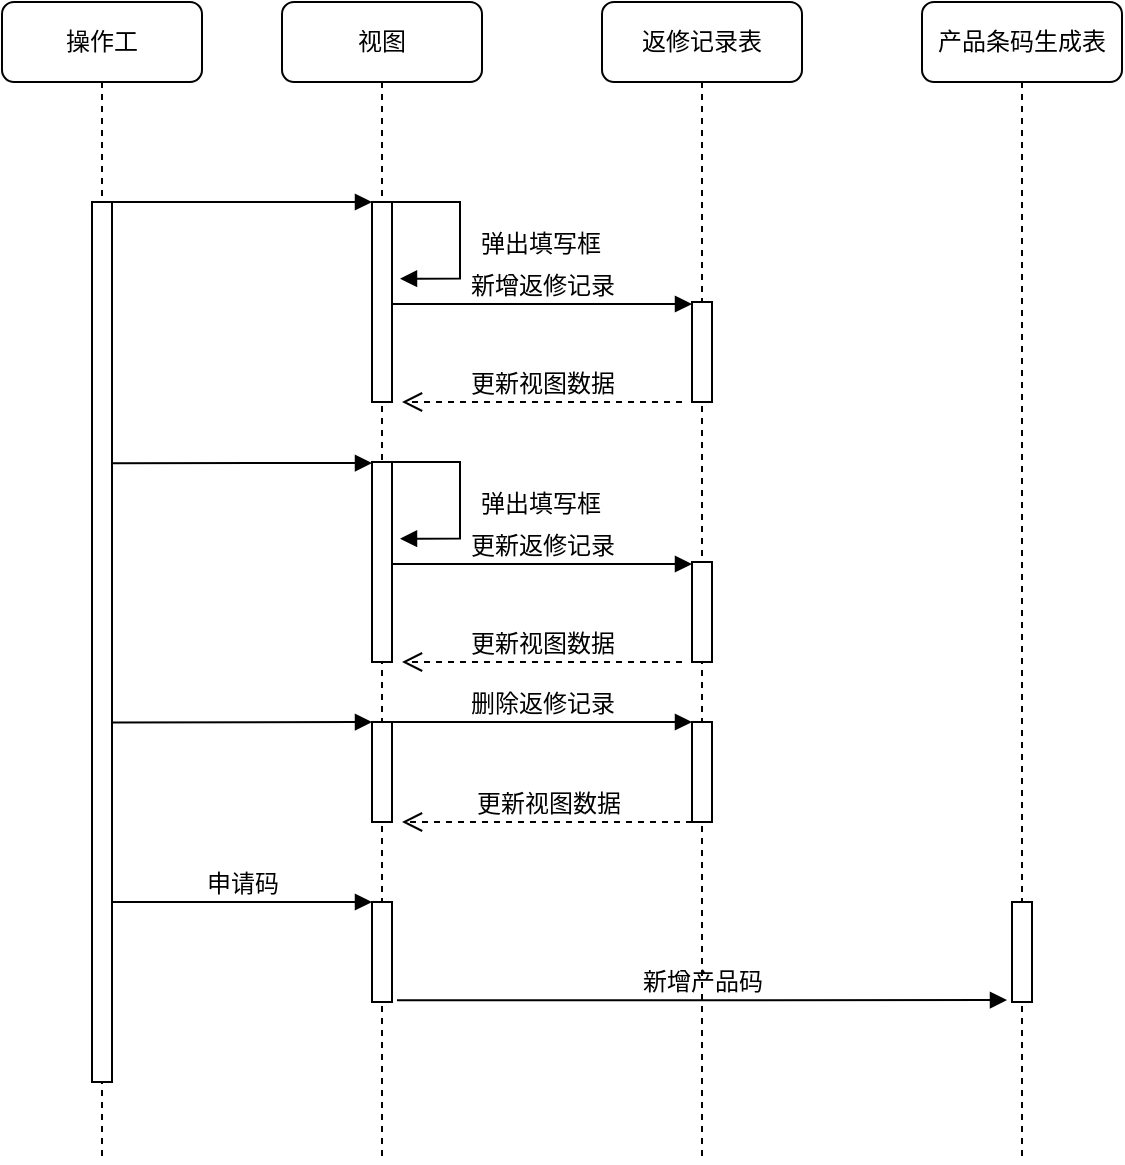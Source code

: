 <mxfile version="14.8.3" type="github">
  <diagram name="Page-1" id="13e1069c-82ec-6db2-03f1-153e76fe0fe0">
    <mxGraphModel dx="1221" dy="688" grid="1" gridSize="10" guides="1" tooltips="1" connect="1" arrows="1" fold="1" page="1" pageScale="1" pageWidth="1100" pageHeight="850" background="none" math="0" shadow="0">
      <root>
        <mxCell id="0" />
        <mxCell id="1" parent="0" />
        <mxCell id="7baba1c4bc27f4b0-2" value="视图&lt;font class=&quot;cyxy-trs-target&quot; style=&quot;display: none&quot;&gt; View&lt;/font&gt;" style="shape=umlLifeline;perimeter=lifelinePerimeter;whiteSpace=wrap;html=1;container=1;collapsible=0;recursiveResize=0;outlineConnect=0;rounded=1;shadow=0;comic=0;labelBackgroundColor=none;strokeWidth=1;fontFamily=Verdana;fontSize=12;align=center;" parent="1" vertex="1">
          <mxGeometry x="240" y="80" width="100" height="580" as="geometry" />
        </mxCell>
        <mxCell id="7baba1c4bc27f4b0-10" value="" style="html=1;points=[];perimeter=orthogonalPerimeter;rounded=0;shadow=0;comic=0;labelBackgroundColor=none;strokeWidth=1;fontFamily=Verdana;fontSize=12;align=center;" parent="7baba1c4bc27f4b0-2" vertex="1">
          <mxGeometry x="45" y="100" width="10" height="100" as="geometry" />
        </mxCell>
        <mxCell id="7baba1c4bc27f4b0-3" value="返修记录表&lt;br&gt;&lt;font class=&quot;cyxy-trs-target&quot; style=&quot;display: none&quot;&gt; : Object&lt;/font&gt;&lt;font class=&quot;cyxy-trs-target&quot; style=&quot;display: none&quot;&gt; : Object&lt;/font&gt;" style="shape=umlLifeline;perimeter=lifelinePerimeter;whiteSpace=wrap;html=1;container=1;collapsible=0;recursiveResize=0;outlineConnect=0;rounded=1;shadow=0;comic=0;labelBackgroundColor=none;strokeWidth=1;fontFamily=Verdana;fontSize=12;align=center;" parent="1" vertex="1">
          <mxGeometry x="400" y="80" width="100" height="580" as="geometry" />
        </mxCell>
        <mxCell id="7baba1c4bc27f4b0-13" value="" style="html=1;points=[];perimeter=orthogonalPerimeter;rounded=0;shadow=0;comic=0;labelBackgroundColor=none;strokeWidth=1;fontFamily=Verdana;fontSize=12;align=center;" parent="7baba1c4bc27f4b0-3" vertex="1">
          <mxGeometry x="45" y="150" width="10" height="50" as="geometry" />
        </mxCell>
        <mxCell id="7baba1c4bc27f4b0-8" value="操作工&lt;font class=&quot;cyxy-trs-target&quot; style=&quot;display: none&quot;&gt; : Object&lt;/font&gt;" style="shape=umlLifeline;perimeter=lifelinePerimeter;whiteSpace=wrap;html=1;container=1;collapsible=0;recursiveResize=0;outlineConnect=0;rounded=1;shadow=0;comic=0;labelBackgroundColor=none;strokeWidth=1;fontFamily=Verdana;fontSize=12;align=center;" parent="1" vertex="1">
          <mxGeometry x="100" y="80" width="100" height="580" as="geometry" />
        </mxCell>
        <mxCell id="7baba1c4bc27f4b0-9" value="" style="html=1;points=[];perimeter=orthogonalPerimeter;rounded=0;shadow=0;comic=0;labelBackgroundColor=none;strokeWidth=1;fontFamily=Verdana;fontSize=12;align=center;" parent="7baba1c4bc27f4b0-8" vertex="1">
          <mxGeometry x="45" y="100" width="10" height="440" as="geometry" />
        </mxCell>
        <mxCell id="7baba1c4bc27f4b0-11" value="" style="html=1;verticalAlign=bottom;endArrow=block;entryX=0;entryY=0;labelBackgroundColor=none;fontFamily=Verdana;fontSize=12;edgeStyle=elbowEdgeStyle;elbow=vertical;" parent="1" source="7baba1c4bc27f4b0-9" target="7baba1c4bc27f4b0-10" edge="1">
          <mxGeometry relative="1" as="geometry">
            <mxPoint x="220" y="190" as="sourcePoint" />
          </mxGeometry>
        </mxCell>
        <mxCell id="7baba1c4bc27f4b0-14" value="新增返修记录" style="html=1;verticalAlign=bottom;endArrow=block;entryX=0;entryY=0;labelBackgroundColor=none;fontFamily=Verdana;fontSize=12;edgeStyle=elbowEdgeStyle;elbow=vertical;" parent="1" edge="1">
          <mxGeometry relative="1" as="geometry">
            <mxPoint x="295" y="231" as="sourcePoint" />
            <mxPoint x="445" y="231.0" as="targetPoint" />
          </mxGeometry>
        </mxCell>
        <mxCell id="7baba1c4bc27f4b0-39" value="&lt;font style=&quot;vertical-align: inherit&quot;&gt;&lt;font style=&quot;vertical-align: inherit&quot;&gt;弹出填写框&lt;/font&gt;&lt;/font&gt;" style="html=1;verticalAlign=bottom;endArrow=block;labelBackgroundColor=none;fontFamily=Verdana;fontSize=12;elbow=vertical;edgeStyle=orthogonalEdgeStyle;entryX=1;entryY=0.286;entryPerimeter=0;exitX=1.038;exitY=0.345;exitPerimeter=0;rounded=0;" parent="1" edge="1">
          <mxGeometry x="0.259" y="40" relative="1" as="geometry">
            <mxPoint x="294.003" y="180" as="sourcePoint" />
            <mxPoint x="299.003" y="218.333" as="targetPoint" />
            <Array as="points">
              <mxPoint x="329" y="180" />
              <mxPoint x="329" y="218" />
            </Array>
            <mxPoint as="offset" />
          </mxGeometry>
        </mxCell>
        <mxCell id="lz0egVpSMZOVrn9CBb7F-2" value="更新视图数据" style="html=1;verticalAlign=bottom;endArrow=open;dashed=1;endSize=8;labelBackgroundColor=none;fontFamily=Verdana;fontSize=12;edgeStyle=elbowEdgeStyle;elbow=vertical;" edge="1" parent="1">
          <mxGeometry relative="1" as="geometry">
            <mxPoint x="300" y="280" as="targetPoint" />
            <Array as="points">
              <mxPoint x="395" y="280" />
              <mxPoint x="385" y="280" />
              <mxPoint x="415" y="280" />
            </Array>
            <mxPoint x="440" y="280" as="sourcePoint" />
          </mxGeometry>
        </mxCell>
        <mxCell id="lz0egVpSMZOVrn9CBb7F-4" value="" style="html=1;points=[];perimeter=orthogonalPerimeter;rounded=0;shadow=0;comic=0;labelBackgroundColor=none;strokeWidth=1;fontFamily=Verdana;fontSize=12;align=center;" vertex="1" parent="1">
          <mxGeometry x="285" y="310" width="10" height="100" as="geometry" />
        </mxCell>
        <mxCell id="lz0egVpSMZOVrn9CBb7F-5" value="" style="html=1;points=[];perimeter=orthogonalPerimeter;rounded=0;shadow=0;comic=0;labelBackgroundColor=none;strokeWidth=1;fontFamily=Verdana;fontSize=12;align=center;" vertex="1" parent="1">
          <mxGeometry x="445" y="360" width="10" height="50" as="geometry" />
        </mxCell>
        <mxCell id="lz0egVpSMZOVrn9CBb7F-6" value="更新返修记录" style="html=1;verticalAlign=bottom;endArrow=block;entryX=0;entryY=0;labelBackgroundColor=none;fontFamily=Verdana;fontSize=12;edgeStyle=elbowEdgeStyle;elbow=vertical;" edge="1" parent="1">
          <mxGeometry relative="1" as="geometry">
            <mxPoint x="295" y="361" as="sourcePoint" />
            <mxPoint x="445" y="361.0" as="targetPoint" />
          </mxGeometry>
        </mxCell>
        <mxCell id="lz0egVpSMZOVrn9CBb7F-7" value="&lt;font style=&quot;vertical-align: inherit&quot;&gt;&lt;font style=&quot;vertical-align: inherit&quot;&gt;弹出填写框&lt;/font&gt;&lt;/font&gt;" style="html=1;verticalAlign=bottom;endArrow=block;labelBackgroundColor=none;fontFamily=Verdana;fontSize=12;elbow=vertical;edgeStyle=orthogonalEdgeStyle;entryX=1;entryY=0.286;entryPerimeter=0;exitX=1.038;exitY=0.345;exitPerimeter=0;rounded=0;" edge="1" parent="1">
          <mxGeometry x="0.259" y="40" relative="1" as="geometry">
            <mxPoint x="294.003" y="310" as="sourcePoint" />
            <mxPoint x="299.003" y="348.333" as="targetPoint" />
            <Array as="points">
              <mxPoint x="329" y="310" />
              <mxPoint x="329" y="348" />
            </Array>
            <mxPoint as="offset" />
          </mxGeometry>
        </mxCell>
        <mxCell id="lz0egVpSMZOVrn9CBb7F-8" value="更新视图数据" style="html=1;verticalAlign=bottom;endArrow=open;dashed=1;endSize=8;labelBackgroundColor=none;fontFamily=Verdana;fontSize=12;edgeStyle=elbowEdgeStyle;elbow=vertical;" edge="1" parent="1">
          <mxGeometry relative="1" as="geometry">
            <mxPoint x="300" y="410" as="targetPoint" />
            <Array as="points">
              <mxPoint x="395" y="410" />
              <mxPoint x="385" y="410" />
              <mxPoint x="415" y="410" />
            </Array>
            <mxPoint x="440" y="410" as="sourcePoint" />
          </mxGeometry>
        </mxCell>
        <mxCell id="lz0egVpSMZOVrn9CBb7F-16" value="" style="html=1;points=[];perimeter=orthogonalPerimeter;rounded=0;shadow=0;comic=0;labelBackgroundColor=none;strokeWidth=1;fontFamily=Verdana;fontSize=12;align=center;" vertex="1" parent="1">
          <mxGeometry x="285" y="440" width="10" height="50" as="geometry" />
        </mxCell>
        <mxCell id="lz0egVpSMZOVrn9CBb7F-17" value="" style="html=1;points=[];perimeter=orthogonalPerimeter;rounded=0;shadow=0;comic=0;labelBackgroundColor=none;strokeWidth=1;fontFamily=Verdana;fontSize=12;align=center;" vertex="1" parent="1">
          <mxGeometry x="445" y="440" width="10" height="50" as="geometry" />
        </mxCell>
        <mxCell id="lz0egVpSMZOVrn9CBb7F-18" value="删除返修记录" style="html=1;verticalAlign=bottom;endArrow=block;entryX=0;entryY=0;labelBackgroundColor=none;fontFamily=Verdana;fontSize=12;edgeStyle=elbowEdgeStyle;elbow=vertical;" edge="1" parent="1">
          <mxGeometry relative="1" as="geometry">
            <mxPoint x="295" y="440" as="sourcePoint" />
            <mxPoint x="445" y="440.0" as="targetPoint" />
          </mxGeometry>
        </mxCell>
        <mxCell id="lz0egVpSMZOVrn9CBb7F-20" value="更新视图数据" style="html=1;verticalAlign=bottom;endArrow=open;dashed=1;endSize=8;labelBackgroundColor=none;fontFamily=Verdana;fontSize=12;edgeStyle=elbowEdgeStyle;elbow=vertical;" edge="1" parent="1">
          <mxGeometry relative="1" as="geometry">
            <mxPoint x="300" y="490" as="targetPoint" />
            <Array as="points">
              <mxPoint x="400" y="490" />
              <mxPoint x="390" y="490" />
              <mxPoint x="420" y="490" />
            </Array>
            <mxPoint x="445" y="490" as="sourcePoint" />
          </mxGeometry>
        </mxCell>
        <mxCell id="lz0egVpSMZOVrn9CBb7F-26" value="申请码" style="html=1;verticalAlign=bottom;endArrow=block;entryX=0;entryY=0;labelBackgroundColor=none;fontFamily=Verdana;fontSize=12;edgeStyle=elbowEdgeStyle;elbow=vertical;" edge="1" parent="1">
          <mxGeometry relative="1" as="geometry">
            <mxPoint x="155" y="530" as="sourcePoint" />
            <mxPoint x="285" y="530" as="targetPoint" />
          </mxGeometry>
        </mxCell>
        <mxCell id="lz0egVpSMZOVrn9CBb7F-27" value="" style="html=1;points=[];perimeter=orthogonalPerimeter;rounded=0;shadow=0;comic=0;labelBackgroundColor=none;strokeWidth=1;fontFamily=Verdana;fontSize=12;align=center;" vertex="1" parent="1">
          <mxGeometry x="285" y="530" width="10" height="50" as="geometry" />
        </mxCell>
        <mxCell id="lz0egVpSMZOVrn9CBb7F-29" value="新增产品码" style="html=1;verticalAlign=bottom;endArrow=block;labelBackgroundColor=none;fontFamily=Verdana;fontSize=12;edgeStyle=elbowEdgeStyle;elbow=vertical;" edge="1" parent="1">
          <mxGeometry relative="1" as="geometry">
            <mxPoint x="297.5" y="579.18" as="sourcePoint" />
            <mxPoint x="602.5" y="579.18" as="targetPoint" />
          </mxGeometry>
        </mxCell>
        <mxCell id="lz0egVpSMZOVrn9CBb7F-33" value="" style="html=1;verticalAlign=bottom;endArrow=block;entryX=0;entryY=0;labelBackgroundColor=none;fontFamily=Verdana;fontSize=12;edgeStyle=elbowEdgeStyle;elbow=vertical;" edge="1" parent="1">
          <mxGeometry relative="1" as="geometry">
            <mxPoint x="155" y="310.585" as="sourcePoint" />
            <mxPoint x="285" y="310.35" as="targetPoint" />
          </mxGeometry>
        </mxCell>
        <mxCell id="lz0egVpSMZOVrn9CBb7F-34" value="" style="html=1;verticalAlign=bottom;endArrow=block;entryX=0;entryY=0;labelBackgroundColor=none;fontFamily=Verdana;fontSize=12;edgeStyle=elbowEdgeStyle;elbow=vertical;" edge="1" parent="1">
          <mxGeometry relative="1" as="geometry">
            <mxPoint x="155" y="440.235" as="sourcePoint" />
            <mxPoint x="285" y="440" as="targetPoint" />
          </mxGeometry>
        </mxCell>
        <mxCell id="lz0egVpSMZOVrn9CBb7F-35" value="产品条码生成表" style="shape=umlLifeline;perimeter=lifelinePerimeter;whiteSpace=wrap;html=1;container=1;collapsible=0;recursiveResize=0;outlineConnect=0;rounded=1;shadow=0;comic=0;labelBackgroundColor=none;strokeWidth=1;fontFamily=Verdana;fontSize=12;align=center;" vertex="1" parent="1">
          <mxGeometry x="560" y="80" width="100" height="580" as="geometry" />
        </mxCell>
        <mxCell id="lz0egVpSMZOVrn9CBb7F-36" value="" style="html=1;points=[];perimeter=orthogonalPerimeter;rounded=0;shadow=0;comic=0;labelBackgroundColor=none;strokeWidth=1;fontFamily=Verdana;fontSize=12;align=center;" vertex="1" parent="lz0egVpSMZOVrn9CBb7F-35">
          <mxGeometry x="45" y="450" width="10" height="50" as="geometry" />
        </mxCell>
      </root>
    </mxGraphModel>
  </diagram>
</mxfile>
